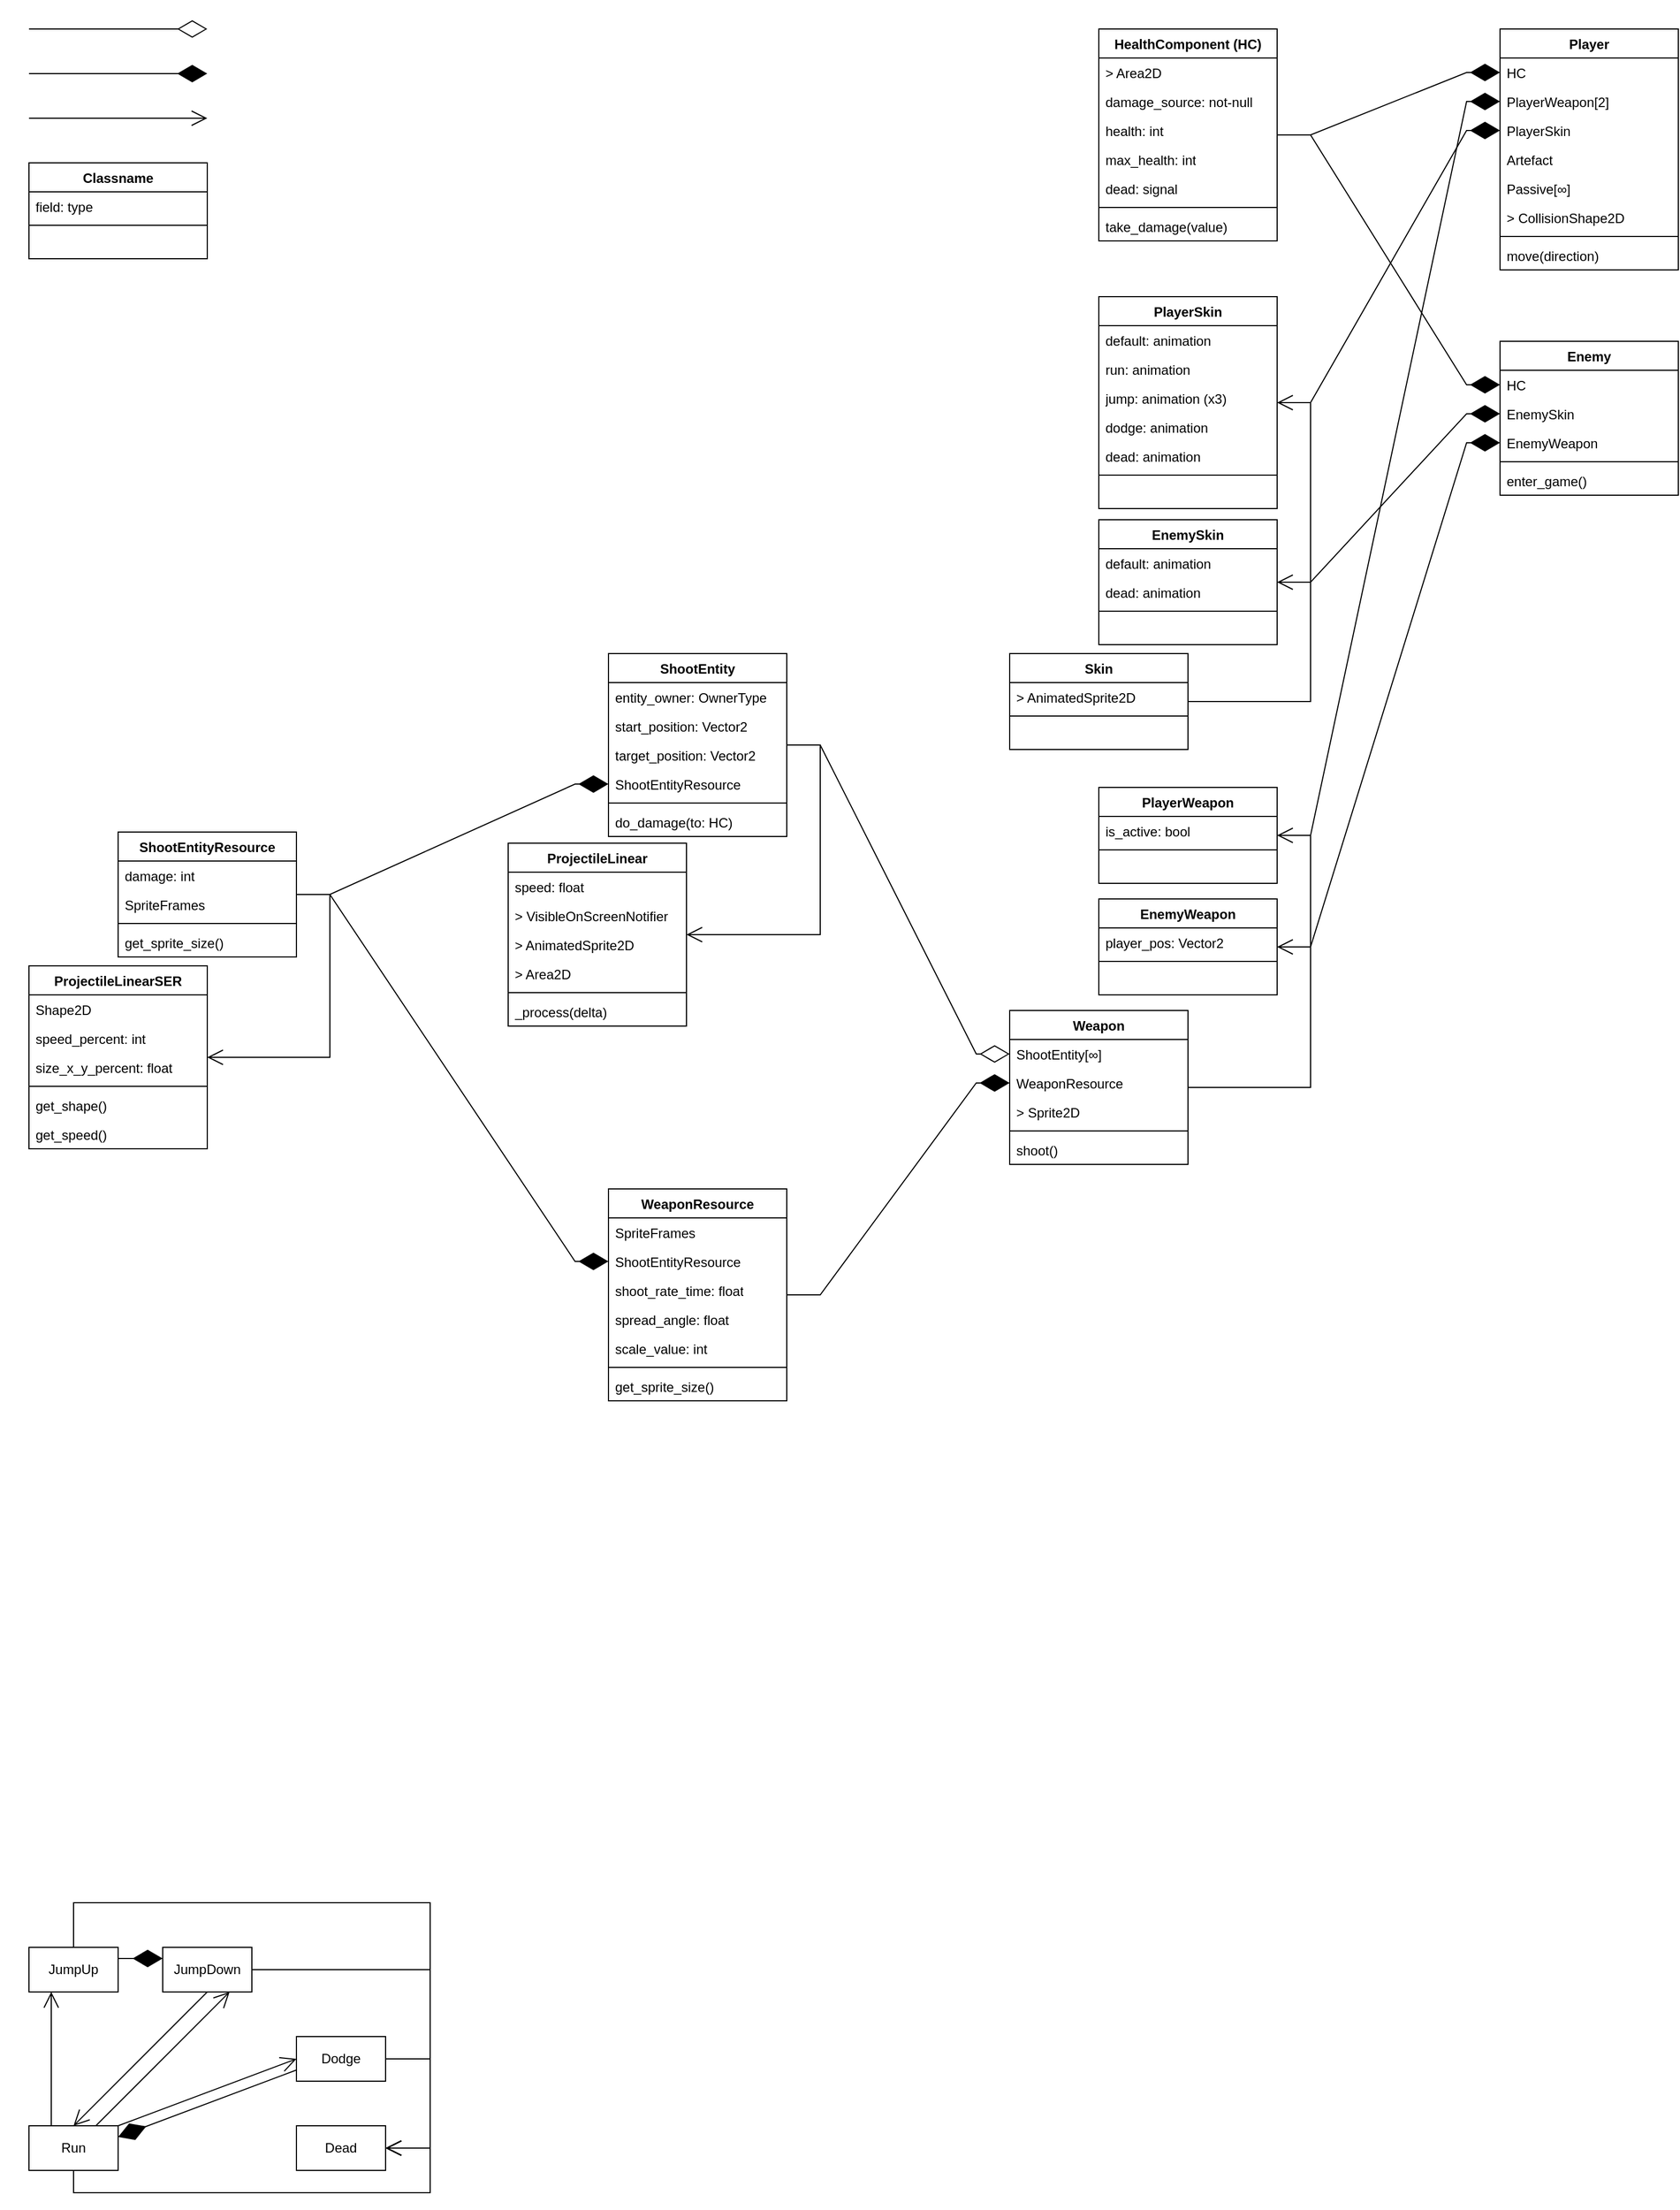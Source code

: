 <mxfile version="21.2.8" type="device">
  <diagram id="C5RBs43oDa-KdzZeNtuy" name="Page-1">
    <mxGraphModel dx="1036" dy="614" grid="1" gridSize="10" guides="1" tooltips="1" connect="1" arrows="1" fold="1" page="1" pageScale="1" pageWidth="2000" pageHeight="2000" background="none" math="0" shadow="0">
      <root>
        <mxCell id="WIyWlLk6GJQsqaUBKTNV-0" />
        <mxCell id="WIyWlLk6GJQsqaUBKTNV-1" parent="WIyWlLk6GJQsqaUBKTNV-0" />
        <mxCell id="VD52nFYe5I3vlR9p5LBa-3" value="" style="endArrow=diamondThin;endFill=0;endSize=24;html=1;rounded=0;edgeStyle=entityRelationEdgeStyle;" parent="WIyWlLk6GJQsqaUBKTNV-1" edge="1">
          <mxGeometry width="160" relative="1" as="geometry">
            <mxPoint x="40" y="40" as="sourcePoint" />
            <mxPoint x="200" y="40" as="targetPoint" />
          </mxGeometry>
        </mxCell>
        <mxCell id="VD52nFYe5I3vlR9p5LBa-4" value="" style="endArrow=diamondThin;endFill=1;endSize=24;html=1;rounded=0;edgeStyle=entityRelationEdgeStyle;" parent="WIyWlLk6GJQsqaUBKTNV-1" edge="1">
          <mxGeometry width="160" relative="1" as="geometry">
            <mxPoint x="40" y="80" as="sourcePoint" />
            <mxPoint x="200" y="80" as="targetPoint" />
          </mxGeometry>
        </mxCell>
        <mxCell id="VD52nFYe5I3vlR9p5LBa-8" value="Classname" style="swimlane;fontStyle=1;align=center;verticalAlign=top;childLayout=stackLayout;horizontal=1;startSize=26;horizontalStack=0;resizeParent=1;resizeParentMax=0;resizeLast=0;collapsible=1;marginBottom=0;whiteSpace=wrap;html=1;" parent="WIyWlLk6GJQsqaUBKTNV-1" vertex="1">
          <mxGeometry x="40" y="160" width="160" height="86" as="geometry">
            <mxRectangle x="40" y="160" width="100" height="30" as="alternateBounds" />
          </mxGeometry>
        </mxCell>
        <mxCell id="VD52nFYe5I3vlR9p5LBa-9" value="field: type" style="text;strokeColor=none;fillColor=none;align=left;verticalAlign=top;spacingLeft=4;spacingRight=4;overflow=hidden;rotatable=0;points=[[0,0.5],[1,0.5]];portConstraint=eastwest;whiteSpace=wrap;html=1;" parent="VD52nFYe5I3vlR9p5LBa-8" vertex="1">
          <mxGeometry y="26" width="160" height="26" as="geometry" />
        </mxCell>
        <mxCell id="VD52nFYe5I3vlR9p5LBa-10" value="" style="line;strokeWidth=1;fillColor=none;align=left;verticalAlign=middle;spacingTop=-1;spacingLeft=3;spacingRight=3;rotatable=0;labelPosition=right;points=[];portConstraint=eastwest;strokeColor=inherit;" parent="VD52nFYe5I3vlR9p5LBa-8" vertex="1">
          <mxGeometry y="52" width="160" height="8" as="geometry" />
        </mxCell>
        <mxCell id="VD52nFYe5I3vlR9p5LBa-11" value="&amp;nbsp;" style="text;strokeColor=none;fillColor=none;align=left;verticalAlign=top;spacingLeft=4;spacingRight=4;overflow=hidden;rotatable=0;points=[[0,0.5],[1,0.5]];portConstraint=eastwest;whiteSpace=wrap;html=1;" parent="VD52nFYe5I3vlR9p5LBa-8" vertex="1">
          <mxGeometry y="60" width="160" height="26" as="geometry" />
        </mxCell>
        <mxCell id="VD52nFYe5I3vlR9p5LBa-13" value="Weapon" style="swimlane;fontStyle=1;align=center;verticalAlign=top;childLayout=stackLayout;horizontal=1;startSize=26;horizontalStack=0;resizeParent=1;resizeParentMax=0;resizeLast=0;collapsible=1;marginBottom=0;whiteSpace=wrap;html=1;" parent="WIyWlLk6GJQsqaUBKTNV-1" vertex="1">
          <mxGeometry x="920" y="920" width="160" height="138" as="geometry">
            <mxRectangle x="40" y="160" width="100" height="30" as="alternateBounds" />
          </mxGeometry>
        </mxCell>
        <mxCell id="VD52nFYe5I3vlR9p5LBa-39" value="ShootEntity[∞]" style="text;strokeColor=none;fillColor=none;align=left;verticalAlign=top;spacingLeft=4;spacingRight=4;overflow=hidden;rotatable=0;points=[[0,0.5],[1,0.5]];portConstraint=eastwest;whiteSpace=wrap;html=1;" parent="VD52nFYe5I3vlR9p5LBa-13" vertex="1">
          <mxGeometry y="26" width="160" height="26" as="geometry" />
        </mxCell>
        <mxCell id="oSHONn_xp03-glR8O28O-10" value="WeaponResource" style="text;strokeColor=none;fillColor=none;align=left;verticalAlign=top;spacingLeft=4;spacingRight=4;overflow=hidden;rotatable=0;points=[[0,0.5],[1,0.5]];portConstraint=eastwest;whiteSpace=wrap;html=1;" parent="VD52nFYe5I3vlR9p5LBa-13" vertex="1">
          <mxGeometry y="52" width="160" height="26" as="geometry" />
        </mxCell>
        <mxCell id="oSHONn_xp03-glR8O28O-2" value="&amp;gt; Sprite2D" style="text;strokeColor=none;fillColor=none;align=left;verticalAlign=top;spacingLeft=4;spacingRight=4;overflow=hidden;rotatable=0;points=[[0,0.5],[1,0.5]];portConstraint=eastwest;whiteSpace=wrap;html=1;" parent="VD52nFYe5I3vlR9p5LBa-13" vertex="1">
          <mxGeometry y="78" width="160" height="26" as="geometry" />
        </mxCell>
        <mxCell id="VD52nFYe5I3vlR9p5LBa-15" value="" style="line;strokeWidth=1;fillColor=none;align=left;verticalAlign=middle;spacingTop=-1;spacingLeft=3;spacingRight=3;rotatable=0;labelPosition=right;points=[];portConstraint=eastwest;strokeColor=inherit;" parent="VD52nFYe5I3vlR9p5LBa-13" vertex="1">
          <mxGeometry y="104" width="160" height="8" as="geometry" />
        </mxCell>
        <mxCell id="VD52nFYe5I3vlR9p5LBa-16" value="shoot()" style="text;strokeColor=none;fillColor=none;align=left;verticalAlign=top;spacingLeft=4;spacingRight=4;overflow=hidden;rotatable=0;points=[[0,0.5],[1,0.5]];portConstraint=eastwest;whiteSpace=wrap;html=1;" parent="VD52nFYe5I3vlR9p5LBa-13" vertex="1">
          <mxGeometry y="112" width="160" height="26" as="geometry" />
        </mxCell>
        <mxCell id="VD52nFYe5I3vlR9p5LBa-17" value="Player" style="swimlane;fontStyle=1;align=center;verticalAlign=top;childLayout=stackLayout;horizontal=1;startSize=26;horizontalStack=0;resizeParent=1;resizeParentMax=0;resizeLast=0;collapsible=1;marginBottom=0;whiteSpace=wrap;html=1;" parent="WIyWlLk6GJQsqaUBKTNV-1" vertex="1">
          <mxGeometry x="1360" y="40" width="160" height="216" as="geometry">
            <mxRectangle x="40" y="160" width="100" height="30" as="alternateBounds" />
          </mxGeometry>
        </mxCell>
        <mxCell id="VD52nFYe5I3vlR9p5LBa-25" value="HC" style="text;align=left;verticalAlign=top;spacingLeft=4;spacingRight=4;overflow=hidden;rotatable=0;points=[[0,0.5],[1,0.5]];portConstraint=eastwest;" parent="VD52nFYe5I3vlR9p5LBa-17" vertex="1">
          <mxGeometry y="26" width="160" height="26" as="geometry" />
        </mxCell>
        <mxCell id="VD52nFYe5I3vlR9p5LBa-26" value="PlayerWeapon[2]" style="text;align=left;verticalAlign=top;spacingLeft=4;spacingRight=4;overflow=hidden;rotatable=0;points=[[0,0.5],[1,0.5]];portConstraint=eastwest;rounded=0;shadow=0;html=0;" parent="VD52nFYe5I3vlR9p5LBa-17" vertex="1">
          <mxGeometry y="52" width="160" height="26" as="geometry" />
        </mxCell>
        <mxCell id="VD52nFYe5I3vlR9p5LBa-40" value="PlayerSkin" style="text;align=left;verticalAlign=top;spacingLeft=4;spacingRight=4;overflow=hidden;rotatable=0;points=[[0,0.5],[1,0.5]];portConstraint=eastwest;rounded=0;shadow=0;html=0;" parent="VD52nFYe5I3vlR9p5LBa-17" vertex="1">
          <mxGeometry y="78" width="160" height="26" as="geometry" />
        </mxCell>
        <mxCell id="VD52nFYe5I3vlR9p5LBa-27" value="Artefact" style="text;align=left;verticalAlign=top;spacingLeft=4;spacingRight=4;overflow=hidden;rotatable=0;points=[[0,0.5],[1,0.5]];portConstraint=eastwest;rounded=0;shadow=0;html=0;" parent="VD52nFYe5I3vlR9p5LBa-17" vertex="1">
          <mxGeometry y="104" width="160" height="26" as="geometry" />
        </mxCell>
        <mxCell id="VD52nFYe5I3vlR9p5LBa-28" value="Passive[∞]" style="text;align=left;verticalAlign=top;spacingLeft=4;spacingRight=4;overflow=hidden;rotatable=0;points=[[0,0.5],[1,0.5]];portConstraint=eastwest;rounded=0;shadow=0;html=0;" parent="VD52nFYe5I3vlR9p5LBa-17" vertex="1">
          <mxGeometry y="130" width="160" height="26" as="geometry" />
        </mxCell>
        <mxCell id="kXJuFVU_EweGHnO-BuK2-26" value="&gt; CollisionShape2D" style="text;align=left;verticalAlign=top;spacingLeft=4;spacingRight=4;overflow=hidden;rotatable=0;points=[[0,0.5],[1,0.5]];portConstraint=eastwest;rounded=0;shadow=0;html=0;" parent="VD52nFYe5I3vlR9p5LBa-17" vertex="1">
          <mxGeometry y="156" width="160" height="26" as="geometry" />
        </mxCell>
        <mxCell id="VD52nFYe5I3vlR9p5LBa-19" value="" style="line;strokeWidth=1;fillColor=none;align=left;verticalAlign=middle;spacingTop=-1;spacingLeft=3;spacingRight=3;rotatable=0;labelPosition=right;points=[];portConstraint=eastwest;strokeColor=inherit;" parent="VD52nFYe5I3vlR9p5LBa-17" vertex="1">
          <mxGeometry y="182" width="160" height="8" as="geometry" />
        </mxCell>
        <mxCell id="VD52nFYe5I3vlR9p5LBa-20" value="move(direction)" style="text;strokeColor=none;fillColor=none;align=left;verticalAlign=top;spacingLeft=4;spacingRight=4;overflow=hidden;rotatable=0;points=[[0,0.5],[1,0.5]];portConstraint=eastwest;whiteSpace=wrap;html=1;" parent="VD52nFYe5I3vlR9p5LBa-17" vertex="1">
          <mxGeometry y="190" width="160" height="26" as="geometry" />
        </mxCell>
        <mxCell id="VD52nFYe5I3vlR9p5LBa-32" value="HealthComponent (HC)" style="swimlane;fontStyle=1;align=center;verticalAlign=top;childLayout=stackLayout;horizontal=1;startSize=26;horizontalStack=0;resizeParent=1;resizeParentMax=0;resizeLast=0;collapsible=1;marginBottom=0;whiteSpace=wrap;html=1;" parent="WIyWlLk6GJQsqaUBKTNV-1" vertex="1">
          <mxGeometry x="1000" y="40" width="160" height="190" as="geometry">
            <mxRectangle x="40" y="160" width="100" height="30" as="alternateBounds" />
          </mxGeometry>
        </mxCell>
        <mxCell id="VD52nFYe5I3vlR9p5LBa-33" value="&amp;gt; Area2D" style="text;strokeColor=none;fillColor=none;align=left;verticalAlign=top;spacingLeft=4;spacingRight=4;overflow=hidden;rotatable=0;points=[[0,0.5],[1,0.5]];portConstraint=eastwest;whiteSpace=wrap;html=1;" parent="VD52nFYe5I3vlR9p5LBa-32" vertex="1">
          <mxGeometry y="26" width="160" height="26" as="geometry" />
        </mxCell>
        <mxCell id="VD52nFYe5I3vlR9p5LBa-41" value="damage_source: not-null" style="text;strokeColor=none;fillColor=none;align=left;verticalAlign=top;spacingLeft=4;spacingRight=4;overflow=hidden;rotatable=0;points=[[0,0.5],[1,0.5]];portConstraint=eastwest;whiteSpace=wrap;html=1;" parent="VD52nFYe5I3vlR9p5LBa-32" vertex="1">
          <mxGeometry y="52" width="160" height="26" as="geometry" />
        </mxCell>
        <mxCell id="VD52nFYe5I3vlR9p5LBa-37" value="health: int" style="text;strokeColor=none;fillColor=none;align=left;verticalAlign=top;spacingLeft=4;spacingRight=4;overflow=hidden;rotatable=0;points=[[0,0.5],[1,0.5]];portConstraint=eastwest;whiteSpace=wrap;html=1;" parent="VD52nFYe5I3vlR9p5LBa-32" vertex="1">
          <mxGeometry y="78" width="160" height="26" as="geometry" />
        </mxCell>
        <mxCell id="VD52nFYe5I3vlR9p5LBa-38" value="max_health: int" style="text;strokeColor=none;fillColor=none;align=left;verticalAlign=top;spacingLeft=4;spacingRight=4;overflow=hidden;rotatable=0;points=[[0,0.5],[1,0.5]];portConstraint=eastwest;whiteSpace=wrap;html=1;" parent="VD52nFYe5I3vlR9p5LBa-32" vertex="1">
          <mxGeometry y="104" width="160" height="26" as="geometry" />
        </mxCell>
        <mxCell id="kXJuFVU_EweGHnO-BuK2-45" value="dead: signal" style="text;strokeColor=none;fillColor=none;align=left;verticalAlign=top;spacingLeft=4;spacingRight=4;overflow=hidden;rotatable=0;points=[[0,0.5],[1,0.5]];portConstraint=eastwest;whiteSpace=wrap;html=1;" parent="VD52nFYe5I3vlR9p5LBa-32" vertex="1">
          <mxGeometry y="130" width="160" height="26" as="geometry" />
        </mxCell>
        <mxCell id="VD52nFYe5I3vlR9p5LBa-34" value="" style="line;strokeWidth=1;fillColor=none;align=left;verticalAlign=middle;spacingTop=-1;spacingLeft=3;spacingRight=3;rotatable=0;labelPosition=right;points=[];portConstraint=eastwest;strokeColor=inherit;" parent="VD52nFYe5I3vlR9p5LBa-32" vertex="1">
          <mxGeometry y="156" width="160" height="8" as="geometry" />
        </mxCell>
        <mxCell id="VD52nFYe5I3vlR9p5LBa-35" value="take_damage(value)" style="text;strokeColor=none;fillColor=none;align=left;verticalAlign=top;spacingLeft=4;spacingRight=4;overflow=hidden;rotatable=0;points=[[0,0.5],[1,0.5]];portConstraint=eastwest;whiteSpace=wrap;html=1;" parent="VD52nFYe5I3vlR9p5LBa-32" vertex="1">
          <mxGeometry y="164" width="160" height="26" as="geometry" />
        </mxCell>
        <mxCell id="VD52nFYe5I3vlR9p5LBa-43" value="Skin" style="swimlane;fontStyle=1;align=center;verticalAlign=top;childLayout=stackLayout;horizontal=1;startSize=26;horizontalStack=0;resizeParent=1;resizeParentMax=0;resizeLast=0;collapsible=1;marginBottom=0;whiteSpace=wrap;html=1;" parent="WIyWlLk6GJQsqaUBKTNV-1" vertex="1">
          <mxGeometry x="920" y="600" width="160" height="86" as="geometry">
            <mxRectangle x="40" y="160" width="100" height="30" as="alternateBounds" />
          </mxGeometry>
        </mxCell>
        <mxCell id="VD52nFYe5I3vlR9p5LBa-44" value="&amp;gt; AnimatedSprite2D" style="text;strokeColor=none;fillColor=none;align=left;verticalAlign=top;spacingLeft=4;spacingRight=4;overflow=hidden;rotatable=0;points=[[0,0.5],[1,0.5]];portConstraint=eastwest;whiteSpace=wrap;html=1;" parent="VD52nFYe5I3vlR9p5LBa-43" vertex="1">
          <mxGeometry y="26" width="160" height="26" as="geometry" />
        </mxCell>
        <mxCell id="VD52nFYe5I3vlR9p5LBa-45" value="" style="line;strokeWidth=1;fillColor=none;align=left;verticalAlign=middle;spacingTop=-1;spacingLeft=3;spacingRight=3;rotatable=0;labelPosition=right;points=[];portConstraint=eastwest;strokeColor=inherit;" parent="VD52nFYe5I3vlR9p5LBa-43" vertex="1">
          <mxGeometry y="52" width="160" height="8" as="geometry" />
        </mxCell>
        <mxCell id="VD52nFYe5I3vlR9p5LBa-46" value="&amp;nbsp;" style="text;strokeColor=none;fillColor=none;align=left;verticalAlign=top;spacingLeft=4;spacingRight=4;overflow=hidden;rotatable=0;points=[[0,0.5],[1,0.5]];portConstraint=eastwest;whiteSpace=wrap;html=1;" parent="VD52nFYe5I3vlR9p5LBa-43" vertex="1">
          <mxGeometry y="60" width="160" height="26" as="geometry" />
        </mxCell>
        <mxCell id="kXJuFVU_EweGHnO-BuK2-0" value="Enemy" style="swimlane;fontStyle=1;align=center;verticalAlign=top;childLayout=stackLayout;horizontal=1;startSize=26;horizontalStack=0;resizeParent=1;resizeParentMax=0;resizeLast=0;collapsible=1;marginBottom=0;whiteSpace=wrap;html=1;" parent="WIyWlLk6GJQsqaUBKTNV-1" vertex="1">
          <mxGeometry x="1360" y="320" width="160" height="138" as="geometry">
            <mxRectangle x="40" y="160" width="100" height="30" as="alternateBounds" />
          </mxGeometry>
        </mxCell>
        <mxCell id="kXJuFVU_EweGHnO-BuK2-1" value="HC" style="text;strokeColor=none;fillColor=none;align=left;verticalAlign=top;spacingLeft=4;spacingRight=4;overflow=hidden;rotatable=0;points=[[0,0.5],[1,0.5]];portConstraint=eastwest;whiteSpace=wrap;html=1;" parent="kXJuFVU_EweGHnO-BuK2-0" vertex="1">
          <mxGeometry y="26" width="160" height="26" as="geometry" />
        </mxCell>
        <mxCell id="kXJuFVU_EweGHnO-BuK2-48" value="EnemySkin" style="text;strokeColor=none;fillColor=none;align=left;verticalAlign=top;spacingLeft=4;spacingRight=4;overflow=hidden;rotatable=0;points=[[0,0.5],[1,0.5]];portConstraint=eastwest;whiteSpace=wrap;html=1;" parent="kXJuFVU_EweGHnO-BuK2-0" vertex="1">
          <mxGeometry y="52" width="160" height="26" as="geometry" />
        </mxCell>
        <mxCell id="kXJuFVU_EweGHnO-BuK2-70" value="EnemyWeapon" style="text;strokeColor=none;fillColor=none;align=left;verticalAlign=top;spacingLeft=4;spacingRight=4;overflow=hidden;rotatable=0;points=[[0,0.5],[1,0.5]];portConstraint=eastwest;whiteSpace=wrap;html=1;" parent="kXJuFVU_EweGHnO-BuK2-0" vertex="1">
          <mxGeometry y="78" width="160" height="26" as="geometry" />
        </mxCell>
        <mxCell id="kXJuFVU_EweGHnO-BuK2-2" value="" style="line;strokeWidth=1;fillColor=none;align=left;verticalAlign=middle;spacingTop=-1;spacingLeft=3;spacingRight=3;rotatable=0;labelPosition=right;points=[];portConstraint=eastwest;strokeColor=inherit;" parent="kXJuFVU_EweGHnO-BuK2-0" vertex="1">
          <mxGeometry y="104" width="160" height="8" as="geometry" />
        </mxCell>
        <mxCell id="kXJuFVU_EweGHnO-BuK2-3" value="enter_game()" style="text;strokeColor=none;fillColor=none;align=left;verticalAlign=top;spacingLeft=4;spacingRight=4;overflow=hidden;rotatable=0;points=[[0,0.5],[1,0.5]];portConstraint=eastwest;whiteSpace=wrap;html=1;" parent="kXJuFVU_EweGHnO-BuK2-0" vertex="1">
          <mxGeometry y="112" width="160" height="26" as="geometry" />
        </mxCell>
        <mxCell id="kXJuFVU_EweGHnO-BuK2-4" value="EnemyWeapon" style="swimlane;fontStyle=1;align=center;verticalAlign=top;childLayout=stackLayout;horizontal=1;startSize=26;horizontalStack=0;resizeParent=1;resizeParentMax=0;resizeLast=0;collapsible=1;marginBottom=0;whiteSpace=wrap;html=1;" parent="WIyWlLk6GJQsqaUBKTNV-1" vertex="1">
          <mxGeometry x="1000" y="820" width="160" height="86" as="geometry">
            <mxRectangle x="40" y="160" width="100" height="30" as="alternateBounds" />
          </mxGeometry>
        </mxCell>
        <mxCell id="kXJuFVU_EweGHnO-BuK2-5" value="player_pos: Vector2" style="text;strokeColor=none;fillColor=none;align=left;verticalAlign=top;spacingLeft=4;spacingRight=4;overflow=hidden;rotatable=0;points=[[0,0.5],[1,0.5]];portConstraint=eastwest;whiteSpace=wrap;html=1;" parent="kXJuFVU_EweGHnO-BuK2-4" vertex="1">
          <mxGeometry y="26" width="160" height="26" as="geometry" />
        </mxCell>
        <mxCell id="kXJuFVU_EweGHnO-BuK2-6" value="" style="line;strokeWidth=1;fillColor=none;align=left;verticalAlign=middle;spacingTop=-1;spacingLeft=3;spacingRight=3;rotatable=0;labelPosition=right;points=[];portConstraint=eastwest;strokeColor=inherit;" parent="kXJuFVU_EweGHnO-BuK2-4" vertex="1">
          <mxGeometry y="52" width="160" height="8" as="geometry" />
        </mxCell>
        <mxCell id="kXJuFVU_EweGHnO-BuK2-7" value="&amp;nbsp;" style="text;strokeColor=none;fillColor=none;align=left;verticalAlign=top;spacingLeft=4;spacingRight=4;overflow=hidden;rotatable=0;points=[[0,0.5],[1,0.5]];portConstraint=eastwest;whiteSpace=wrap;html=1;" parent="kXJuFVU_EweGHnO-BuK2-4" vertex="1">
          <mxGeometry y="60" width="160" height="26" as="geometry" />
        </mxCell>
        <mxCell id="kXJuFVU_EweGHnO-BuK2-12" value="PlayerWeapon" style="swimlane;fontStyle=1;align=center;verticalAlign=top;childLayout=stackLayout;horizontal=1;startSize=26;horizontalStack=0;resizeParent=1;resizeParentMax=0;resizeLast=0;collapsible=1;marginBottom=0;whiteSpace=wrap;html=1;" parent="WIyWlLk6GJQsqaUBKTNV-1" vertex="1">
          <mxGeometry x="1000" y="720" width="160" height="86" as="geometry">
            <mxRectangle x="40" y="160" width="100" height="30" as="alternateBounds" />
          </mxGeometry>
        </mxCell>
        <mxCell id="kXJuFVU_EweGHnO-BuK2-13" value="is_active: bool" style="text;strokeColor=none;fillColor=none;align=left;verticalAlign=top;spacingLeft=4;spacingRight=4;overflow=hidden;rotatable=0;points=[[0,0.5],[1,0.5]];portConstraint=eastwest;whiteSpace=wrap;html=1;" parent="kXJuFVU_EweGHnO-BuK2-12" vertex="1">
          <mxGeometry y="26" width="160" height="26" as="geometry" />
        </mxCell>
        <mxCell id="kXJuFVU_EweGHnO-BuK2-14" value="" style="line;strokeWidth=1;fillColor=none;align=left;verticalAlign=middle;spacingTop=-1;spacingLeft=3;spacingRight=3;rotatable=0;labelPosition=right;points=[];portConstraint=eastwest;strokeColor=inherit;" parent="kXJuFVU_EweGHnO-BuK2-12" vertex="1">
          <mxGeometry y="52" width="160" height="8" as="geometry" />
        </mxCell>
        <mxCell id="kXJuFVU_EweGHnO-BuK2-15" value="&amp;nbsp;" style="text;strokeColor=none;fillColor=none;align=left;verticalAlign=top;spacingLeft=4;spacingRight=4;overflow=hidden;rotatable=0;points=[[0,0.5],[1,0.5]];portConstraint=eastwest;whiteSpace=wrap;html=1;" parent="kXJuFVU_EweGHnO-BuK2-12" vertex="1">
          <mxGeometry y="60" width="160" height="26" as="geometry" />
        </mxCell>
        <mxCell id="kXJuFVU_EweGHnO-BuK2-22" value="" style="endArrow=open;endFill=1;endSize=12;html=1;rounded=0;edgeStyle=entityRelationEdgeStyle;" parent="WIyWlLk6GJQsqaUBKTNV-1" edge="1">
          <mxGeometry width="160" relative="1" as="geometry">
            <mxPoint x="40" y="120" as="sourcePoint" />
            <mxPoint x="200" y="120" as="targetPoint" />
          </mxGeometry>
        </mxCell>
        <mxCell id="kXJuFVU_EweGHnO-BuK2-30" value="PlayerSkin" style="swimlane;fontStyle=1;align=center;verticalAlign=top;childLayout=stackLayout;horizontal=1;startSize=26;horizontalStack=0;resizeParent=1;resizeParentMax=0;resizeLast=0;collapsible=1;marginBottom=0;whiteSpace=wrap;html=1;" parent="WIyWlLk6GJQsqaUBKTNV-1" vertex="1">
          <mxGeometry x="1000" y="280" width="160" height="190" as="geometry">
            <mxRectangle x="720" y="560" width="100" height="30" as="alternateBounds" />
          </mxGeometry>
        </mxCell>
        <mxCell id="kXJuFVU_EweGHnO-BuK2-31" value="default: animation" style="text;strokeColor=none;fillColor=none;align=left;verticalAlign=top;spacingLeft=4;spacingRight=4;overflow=hidden;rotatable=0;points=[[0,0.5],[1,0.5]];portConstraint=eastwest;whiteSpace=wrap;html=1;" parent="kXJuFVU_EweGHnO-BuK2-30" vertex="1">
          <mxGeometry y="26" width="160" height="26" as="geometry" />
        </mxCell>
        <mxCell id="kXJuFVU_EweGHnO-BuK2-40" value="run: animation" style="text;strokeColor=none;fillColor=none;align=left;verticalAlign=top;spacingLeft=4;spacingRight=4;overflow=hidden;rotatable=0;points=[[0,0.5],[1,0.5]];portConstraint=eastwest;whiteSpace=wrap;html=1;" parent="kXJuFVU_EweGHnO-BuK2-30" vertex="1">
          <mxGeometry y="52" width="160" height="26" as="geometry" />
        </mxCell>
        <mxCell id="kXJuFVU_EweGHnO-BuK2-41" value="jump: animation (x3)" style="text;strokeColor=none;fillColor=none;align=left;verticalAlign=top;spacingLeft=4;spacingRight=4;overflow=hidden;rotatable=0;points=[[0,0.5],[1,0.5]];portConstraint=eastwest;whiteSpace=wrap;html=1;" parent="kXJuFVU_EweGHnO-BuK2-30" vertex="1">
          <mxGeometry y="78" width="160" height="26" as="geometry" />
        </mxCell>
        <mxCell id="kXJuFVU_EweGHnO-BuK2-42" value="dodge: animation" style="text;strokeColor=none;fillColor=none;align=left;verticalAlign=top;spacingLeft=4;spacingRight=4;overflow=hidden;rotatable=0;points=[[0,0.5],[1,0.5]];portConstraint=eastwest;whiteSpace=wrap;html=1;" parent="kXJuFVU_EweGHnO-BuK2-30" vertex="1">
          <mxGeometry y="104" width="160" height="26" as="geometry" />
        </mxCell>
        <mxCell id="kXJuFVU_EweGHnO-BuK2-43" value="dead: animation" style="text;strokeColor=none;fillColor=none;align=left;verticalAlign=top;spacingLeft=4;spacingRight=4;overflow=hidden;rotatable=0;points=[[0,0.5],[1,0.5]];portConstraint=eastwest;whiteSpace=wrap;html=1;" parent="kXJuFVU_EweGHnO-BuK2-30" vertex="1">
          <mxGeometry y="130" width="160" height="26" as="geometry" />
        </mxCell>
        <mxCell id="kXJuFVU_EweGHnO-BuK2-32" value="" style="line;strokeWidth=1;fillColor=none;align=left;verticalAlign=middle;spacingTop=-1;spacingLeft=3;spacingRight=3;rotatable=0;labelPosition=right;points=[];portConstraint=eastwest;strokeColor=inherit;" parent="kXJuFVU_EweGHnO-BuK2-30" vertex="1">
          <mxGeometry y="156" width="160" height="8" as="geometry" />
        </mxCell>
        <mxCell id="kXJuFVU_EweGHnO-BuK2-33" value="&amp;nbsp;" style="text;strokeColor=none;fillColor=none;align=left;verticalAlign=top;spacingLeft=4;spacingRight=4;overflow=hidden;rotatable=0;points=[[0,0.5],[1,0.5]];portConstraint=eastwest;whiteSpace=wrap;html=1;" parent="kXJuFVU_EweGHnO-BuK2-30" vertex="1">
          <mxGeometry y="164" width="160" height="26" as="geometry" />
        </mxCell>
        <mxCell id="kXJuFVU_EweGHnO-BuK2-36" value="EnemySkin" style="swimlane;fontStyle=1;align=center;verticalAlign=top;childLayout=stackLayout;horizontal=1;startSize=26;horizontalStack=0;resizeParent=1;resizeParentMax=0;resizeLast=0;collapsible=1;marginBottom=0;whiteSpace=wrap;html=1;" parent="WIyWlLk6GJQsqaUBKTNV-1" vertex="1">
          <mxGeometry x="1000" y="480" width="160" height="112" as="geometry">
            <mxRectangle x="40" y="160" width="100" height="30" as="alternateBounds" />
          </mxGeometry>
        </mxCell>
        <mxCell id="kXJuFVU_EweGHnO-BuK2-37" value="default: animation" style="text;strokeColor=none;fillColor=none;align=left;verticalAlign=top;spacingLeft=4;spacingRight=4;overflow=hidden;rotatable=0;points=[[0,0.5],[1,0.5]];portConstraint=eastwest;whiteSpace=wrap;html=1;" parent="kXJuFVU_EweGHnO-BuK2-36" vertex="1">
          <mxGeometry y="26" width="160" height="26" as="geometry" />
        </mxCell>
        <mxCell id="kXJuFVU_EweGHnO-BuK2-44" value="dead: animation" style="text;strokeColor=none;fillColor=none;align=left;verticalAlign=top;spacingLeft=4;spacingRight=4;overflow=hidden;rotatable=0;points=[[0,0.5],[1,0.5]];portConstraint=eastwest;whiteSpace=wrap;html=1;" parent="kXJuFVU_EweGHnO-BuK2-36" vertex="1">
          <mxGeometry y="52" width="160" height="26" as="geometry" />
        </mxCell>
        <mxCell id="kXJuFVU_EweGHnO-BuK2-38" value="" style="line;strokeWidth=1;fillColor=none;align=left;verticalAlign=middle;spacingTop=-1;spacingLeft=3;spacingRight=3;rotatable=0;labelPosition=right;points=[];portConstraint=eastwest;strokeColor=inherit;" parent="kXJuFVU_EweGHnO-BuK2-36" vertex="1">
          <mxGeometry y="78" width="160" height="8" as="geometry" />
        </mxCell>
        <mxCell id="kXJuFVU_EweGHnO-BuK2-39" value="&amp;nbsp;" style="text;strokeColor=none;fillColor=none;align=left;verticalAlign=top;spacingLeft=4;spacingRight=4;overflow=hidden;rotatable=0;points=[[0,0.5],[1,0.5]];portConstraint=eastwest;whiteSpace=wrap;html=1;" parent="kXJuFVU_EweGHnO-BuK2-36" vertex="1">
          <mxGeometry y="86" width="160" height="26" as="geometry" />
        </mxCell>
        <mxCell id="kXJuFVU_EweGHnO-BuK2-53" value="" style="endArrow=diamondThin;endFill=1;endSize=24;html=1;rounded=0;edgeStyle=entityRelationEdgeStyle;" parent="WIyWlLk6GJQsqaUBKTNV-1" source="VD52nFYe5I3vlR9p5LBa-32" target="VD52nFYe5I3vlR9p5LBa-25" edge="1">
          <mxGeometry width="160" relative="1" as="geometry">
            <mxPoint x="1200" y="310" as="sourcePoint" />
            <mxPoint x="1360" y="310" as="targetPoint" />
          </mxGeometry>
        </mxCell>
        <mxCell id="kXJuFVU_EweGHnO-BuK2-54" value="" style="endArrow=diamondThin;endFill=1;endSize=24;html=1;rounded=0;edgeStyle=entityRelationEdgeStyle;" parent="WIyWlLk6GJQsqaUBKTNV-1" source="kXJuFVU_EweGHnO-BuK2-30" target="VD52nFYe5I3vlR9p5LBa-40" edge="1">
          <mxGeometry width="160" relative="1" as="geometry">
            <mxPoint x="1230" y="290" as="sourcePoint" />
            <mxPoint x="1390" y="290" as="targetPoint" />
          </mxGeometry>
        </mxCell>
        <mxCell id="kXJuFVU_EweGHnO-BuK2-55" value="" style="endArrow=open;endFill=1;endSize=12;html=1;rounded=0;edgeStyle=entityRelationEdgeStyle;" parent="WIyWlLk6GJQsqaUBKTNV-1" source="VD52nFYe5I3vlR9p5LBa-43" target="kXJuFVU_EweGHnO-BuK2-36" edge="1">
          <mxGeometry width="160" relative="1" as="geometry">
            <mxPoint x="1240" y="912" as="sourcePoint" />
            <mxPoint x="1400" y="912" as="targetPoint" />
          </mxGeometry>
        </mxCell>
        <mxCell id="kXJuFVU_EweGHnO-BuK2-56" value="" style="endArrow=open;endFill=1;endSize=12;html=1;rounded=0;edgeStyle=entityRelationEdgeStyle;" parent="WIyWlLk6GJQsqaUBKTNV-1" source="VD52nFYe5I3vlR9p5LBa-43" target="kXJuFVU_EweGHnO-BuK2-30" edge="1">
          <mxGeometry width="160" relative="1" as="geometry">
            <mxPoint x="1440" y="350" as="sourcePoint" />
            <mxPoint x="1600" y="350" as="targetPoint" />
          </mxGeometry>
        </mxCell>
        <mxCell id="kXJuFVU_EweGHnO-BuK2-67" value="" style="endArrow=open;endFill=1;endSize=12;html=1;rounded=0;edgeStyle=entityRelationEdgeStyle;" parent="WIyWlLk6GJQsqaUBKTNV-1" source="VD52nFYe5I3vlR9p5LBa-13" target="kXJuFVU_EweGHnO-BuK2-12" edge="1">
          <mxGeometry width="160" relative="1" as="geometry">
            <mxPoint x="1190" y="870" as="sourcePoint" />
            <mxPoint x="1350" y="870" as="targetPoint" />
          </mxGeometry>
        </mxCell>
        <mxCell id="kXJuFVU_EweGHnO-BuK2-68" value="" style="endArrow=open;endFill=1;endSize=12;html=1;rounded=0;edgeStyle=entityRelationEdgeStyle;" parent="WIyWlLk6GJQsqaUBKTNV-1" source="VD52nFYe5I3vlR9p5LBa-13" target="kXJuFVU_EweGHnO-BuK2-4" edge="1">
          <mxGeometry width="160" relative="1" as="geometry">
            <mxPoint x="1230" y="1030" as="sourcePoint" />
            <mxPoint x="1390" y="1030" as="targetPoint" />
          </mxGeometry>
        </mxCell>
        <mxCell id="kXJuFVU_EweGHnO-BuK2-69" value="" style="endArrow=diamondThin;endFill=1;endSize=24;html=1;rounded=0;edgeStyle=entityRelationEdgeStyle;" parent="WIyWlLk6GJQsqaUBKTNV-1" source="kXJuFVU_EweGHnO-BuK2-12" target="VD52nFYe5I3vlR9p5LBa-26" edge="1">
          <mxGeometry width="160" relative="1" as="geometry">
            <mxPoint x="1440" y="615.09" as="sourcePoint" />
            <mxPoint x="1600" y="615.09" as="targetPoint" />
          </mxGeometry>
        </mxCell>
        <mxCell id="kXJuFVU_EweGHnO-BuK2-71" value="" style="endArrow=diamondThin;endFill=1;endSize=24;html=1;rounded=0;edgeStyle=entityRelationEdgeStyle;" parent="WIyWlLk6GJQsqaUBKTNV-1" source="kXJuFVU_EweGHnO-BuK2-4" target="kXJuFVU_EweGHnO-BuK2-70" edge="1">
          <mxGeometry width="160" relative="1" as="geometry">
            <mxPoint x="1680" y="900" as="sourcePoint" />
            <mxPoint x="1840" y="900" as="targetPoint" />
          </mxGeometry>
        </mxCell>
        <mxCell id="N8sAntu9Kxes0IaL37B0-0" value="ShootEntity" style="swimlane;fontStyle=1;align=center;verticalAlign=top;childLayout=stackLayout;horizontal=1;startSize=26;horizontalStack=0;resizeParent=1;resizeParentMax=0;resizeLast=0;collapsible=1;marginBottom=0;whiteSpace=wrap;html=1;" parent="WIyWlLk6GJQsqaUBKTNV-1" vertex="1">
          <mxGeometry x="560" y="600" width="160" height="164" as="geometry">
            <mxRectangle x="40" y="160" width="100" height="30" as="alternateBounds" />
          </mxGeometry>
        </mxCell>
        <mxCell id="N8sAntu9Kxes0IaL37B0-1" value="entity_owner: OwnerType" style="text;strokeColor=none;fillColor=none;align=left;verticalAlign=top;spacingLeft=4;spacingRight=4;overflow=hidden;rotatable=0;points=[[0,0.5],[1,0.5]];portConstraint=eastwest;whiteSpace=wrap;html=1;" parent="N8sAntu9Kxes0IaL37B0-0" vertex="1">
          <mxGeometry y="26" width="160" height="26" as="geometry" />
        </mxCell>
        <mxCell id="N8sAntu9Kxes0IaL37B0-4" value="start_position: Vector2" style="text;strokeColor=none;fillColor=none;align=left;verticalAlign=top;spacingLeft=4;spacingRight=4;overflow=hidden;rotatable=0;points=[[0,0.5],[1,0.5]];portConstraint=eastwest;whiteSpace=wrap;html=1;" parent="N8sAntu9Kxes0IaL37B0-0" vertex="1">
          <mxGeometry y="52" width="160" height="26" as="geometry" />
        </mxCell>
        <mxCell id="N8sAntu9Kxes0IaL37B0-5" value="target_position: Vector2" style="text;strokeColor=none;fillColor=none;align=left;verticalAlign=top;spacingLeft=4;spacingRight=4;overflow=hidden;rotatable=0;points=[[0,0.5],[1,0.5]];portConstraint=eastwest;whiteSpace=wrap;html=1;" parent="N8sAntu9Kxes0IaL37B0-0" vertex="1">
          <mxGeometry y="78" width="160" height="26" as="geometry" />
        </mxCell>
        <mxCell id="N8sAntu9Kxes0IaL37B0-6" value="ShootEntityResource" style="text;strokeColor=none;fillColor=none;align=left;verticalAlign=top;spacingLeft=4;spacingRight=4;overflow=hidden;rotatable=0;points=[[0,0.5],[1,0.5]];portConstraint=eastwest;whiteSpace=wrap;html=1;" parent="N8sAntu9Kxes0IaL37B0-0" vertex="1">
          <mxGeometry y="104" width="160" height="26" as="geometry" />
        </mxCell>
        <mxCell id="N8sAntu9Kxes0IaL37B0-2" value="" style="line;strokeWidth=1;fillColor=none;align=left;verticalAlign=middle;spacingTop=-1;spacingLeft=3;spacingRight=3;rotatable=0;labelPosition=right;points=[];portConstraint=eastwest;strokeColor=inherit;" parent="N8sAntu9Kxes0IaL37B0-0" vertex="1">
          <mxGeometry y="130" width="160" height="8" as="geometry" />
        </mxCell>
        <mxCell id="N8sAntu9Kxes0IaL37B0-3" value="do_damage(to: HC)" style="text;strokeColor=none;fillColor=none;align=left;verticalAlign=top;spacingLeft=4;spacingRight=4;overflow=hidden;rotatable=0;points=[[0,0.5],[1,0.5]];portConstraint=eastwest;whiteSpace=wrap;html=1;" parent="N8sAntu9Kxes0IaL37B0-0" vertex="1">
          <mxGeometry y="138" width="160" height="26" as="geometry" />
        </mxCell>
        <mxCell id="N8sAntu9Kxes0IaL37B0-15" value="" style="endArrow=diamondThin;endFill=1;endSize=24;html=1;rounded=0;edgeStyle=entityRelationEdgeStyle;" parent="WIyWlLk6GJQsqaUBKTNV-1" source="VD52nFYe5I3vlR9p5LBa-32" target="kXJuFVU_EweGHnO-BuK2-1" edge="1">
          <mxGeometry width="160" relative="1" as="geometry">
            <mxPoint x="1170" y="145" as="sourcePoint" />
            <mxPoint x="1370" y="89" as="targetPoint" />
          </mxGeometry>
        </mxCell>
        <mxCell id="N8sAntu9Kxes0IaL37B0-16" value="" style="endArrow=diamondThin;endFill=1;endSize=24;html=1;rounded=0;edgeStyle=entityRelationEdgeStyle;" parent="WIyWlLk6GJQsqaUBKTNV-1" source="kXJuFVU_EweGHnO-BuK2-36" target="kXJuFVU_EweGHnO-BuK2-48" edge="1">
          <mxGeometry width="160" relative="1" as="geometry">
            <mxPoint x="1170" y="145" as="sourcePoint" />
            <mxPoint x="1370" y="369" as="targetPoint" />
          </mxGeometry>
        </mxCell>
        <mxCell id="N8sAntu9Kxes0IaL37B0-18" value="ProjectileLinear" style="swimlane;fontStyle=1;align=center;verticalAlign=top;childLayout=stackLayout;horizontal=1;startSize=26;horizontalStack=0;resizeParent=1;resizeParentMax=0;resizeLast=0;collapsible=1;marginBottom=0;whiteSpace=wrap;html=1;" parent="WIyWlLk6GJQsqaUBKTNV-1" vertex="1">
          <mxGeometry x="470" y="770" width="160" height="164" as="geometry">
            <mxRectangle x="40" y="160" width="100" height="30" as="alternateBounds" />
          </mxGeometry>
        </mxCell>
        <mxCell id="N8sAntu9Kxes0IaL37B0-19" value="speed: float" style="text;strokeColor=none;fillColor=none;align=left;verticalAlign=top;spacingLeft=4;spacingRight=4;overflow=hidden;rotatable=0;points=[[0,0.5],[1,0.5]];portConstraint=eastwest;whiteSpace=wrap;html=1;" parent="N8sAntu9Kxes0IaL37B0-18" vertex="1">
          <mxGeometry y="26" width="160" height="26" as="geometry" />
        </mxCell>
        <mxCell id="N8sAntu9Kxes0IaL37B0-24" value="&amp;gt; VisibleOnScreenNotifier" style="text;strokeColor=none;fillColor=none;align=left;verticalAlign=top;spacingLeft=4;spacingRight=4;overflow=hidden;rotatable=0;points=[[0,0.5],[1,0.5]];portConstraint=eastwest;whiteSpace=wrap;html=1;" parent="N8sAntu9Kxes0IaL37B0-18" vertex="1">
          <mxGeometry y="52" width="160" height="26" as="geometry" />
        </mxCell>
        <mxCell id="qw3W-J6uVzcTqmUlA8zc-1" value="&amp;gt; AnimatedSprite2D" style="text;strokeColor=none;fillColor=none;align=left;verticalAlign=top;spacingLeft=4;spacingRight=4;overflow=hidden;rotatable=0;points=[[0,0.5],[1,0.5]];portConstraint=eastwest;whiteSpace=wrap;html=1;" parent="N8sAntu9Kxes0IaL37B0-18" vertex="1">
          <mxGeometry y="78" width="160" height="26" as="geometry" />
        </mxCell>
        <mxCell id="qw3W-J6uVzcTqmUlA8zc-2" value="&amp;gt; Area2D" style="text;strokeColor=none;fillColor=none;align=left;verticalAlign=top;spacingLeft=4;spacingRight=4;overflow=hidden;rotatable=0;points=[[0,0.5],[1,0.5]];portConstraint=eastwest;whiteSpace=wrap;html=1;" parent="N8sAntu9Kxes0IaL37B0-18" vertex="1">
          <mxGeometry y="104" width="160" height="26" as="geometry" />
        </mxCell>
        <mxCell id="N8sAntu9Kxes0IaL37B0-22" value="" style="line;strokeWidth=1;fillColor=none;align=left;verticalAlign=middle;spacingTop=-1;spacingLeft=3;spacingRight=3;rotatable=0;labelPosition=right;points=[];portConstraint=eastwest;strokeColor=inherit;" parent="N8sAntu9Kxes0IaL37B0-18" vertex="1">
          <mxGeometry y="130" width="160" height="8" as="geometry" />
        </mxCell>
        <mxCell id="N8sAntu9Kxes0IaL37B0-23" value="_process(delta)" style="text;strokeColor=none;fillColor=none;align=left;verticalAlign=top;spacingLeft=4;spacingRight=4;overflow=hidden;rotatable=0;points=[[0,0.5],[1,0.5]];portConstraint=eastwest;whiteSpace=wrap;html=1;" parent="N8sAntu9Kxes0IaL37B0-18" vertex="1">
          <mxGeometry y="138" width="160" height="26" as="geometry" />
        </mxCell>
        <mxCell id="N8sAntu9Kxes0IaL37B0-26" value="" style="endArrow=open;endFill=1;endSize=12;html=1;rounded=0;edgeStyle=entityRelationEdgeStyle;" parent="WIyWlLk6GJQsqaUBKTNV-1" source="N8sAntu9Kxes0IaL37B0-0" target="N8sAntu9Kxes0IaL37B0-18" edge="1">
          <mxGeometry width="160" relative="1" as="geometry">
            <mxPoint x="640" y="826" as="sourcePoint" />
            <mxPoint x="680" y="840" as="targetPoint" />
          </mxGeometry>
        </mxCell>
        <mxCell id="oSHONn_xp03-glR8O28O-1" value="" style="endArrow=diamondThin;endFill=0;endSize=24;html=1;rounded=0;edgeStyle=entityRelationEdgeStyle;" parent="WIyWlLk6GJQsqaUBKTNV-1" source="N8sAntu9Kxes0IaL37B0-0" target="VD52nFYe5I3vlR9p5LBa-39" edge="1">
          <mxGeometry width="160" relative="1" as="geometry">
            <mxPoint x="420" y="535.41" as="sourcePoint" />
            <mxPoint x="580" y="535.41" as="targetPoint" />
          </mxGeometry>
        </mxCell>
        <mxCell id="oSHONn_xp03-glR8O28O-4" value="WeaponResource" style="swimlane;fontStyle=1;align=center;verticalAlign=top;childLayout=stackLayout;horizontal=1;startSize=26;horizontalStack=0;resizeParent=1;resizeParentMax=0;resizeLast=0;collapsible=1;marginBottom=0;whiteSpace=wrap;html=1;" parent="WIyWlLk6GJQsqaUBKTNV-1" vertex="1">
          <mxGeometry x="560" y="1080" width="160" height="190" as="geometry">
            <mxRectangle x="40" y="160" width="100" height="30" as="alternateBounds" />
          </mxGeometry>
        </mxCell>
        <mxCell id="oSHONn_xp03-glR8O28O-9" value="SpriteFrames" style="text;strokeColor=none;fillColor=none;align=left;verticalAlign=top;spacingLeft=4;spacingRight=4;overflow=hidden;rotatable=0;points=[[0,0.5],[1,0.5]];portConstraint=eastwest;whiteSpace=wrap;html=1;" parent="oSHONn_xp03-glR8O28O-4" vertex="1">
          <mxGeometry y="26" width="160" height="26" as="geometry" />
        </mxCell>
        <mxCell id="oSHONn_xp03-glR8O28O-8" value="ShootEntityResource" style="text;strokeColor=none;fillColor=none;align=left;verticalAlign=top;spacingLeft=4;spacingRight=4;overflow=hidden;rotatable=0;points=[[0,0.5],[1,0.5]];portConstraint=eastwest;whiteSpace=wrap;html=1;" parent="oSHONn_xp03-glR8O28O-4" vertex="1">
          <mxGeometry y="52" width="160" height="26" as="geometry" />
        </mxCell>
        <mxCell id="oSHONn_xp03-glR8O28O-20" value="shoot_rate_time: float" style="text;strokeColor=none;fillColor=none;align=left;verticalAlign=top;spacingLeft=4;spacingRight=4;overflow=hidden;rotatable=0;points=[[0,0.5],[1,0.5]];portConstraint=eastwest;whiteSpace=wrap;html=1;" parent="oSHONn_xp03-glR8O28O-4" vertex="1">
          <mxGeometry y="78" width="160" height="26" as="geometry" />
        </mxCell>
        <mxCell id="kXJuFVU_EweGHnO-BuK2-25" value="spread_angle: float" style="text;strokeColor=none;fillColor=none;align=left;verticalAlign=top;spacingLeft=4;spacingRight=4;overflow=hidden;rotatable=0;points=[[0,0.5],[1,0.5]];portConstraint=eastwest;whiteSpace=wrap;html=1;" parent="oSHONn_xp03-glR8O28O-4" vertex="1">
          <mxGeometry y="104" width="160" height="26" as="geometry" />
        </mxCell>
        <mxCell id="ANdmVtWdvnO08UkySI39-5" value="scale_value: int" style="text;strokeColor=none;fillColor=none;align=left;verticalAlign=top;spacingLeft=4;spacingRight=4;overflow=hidden;rotatable=0;points=[[0,0.5],[1,0.5]];portConstraint=eastwest;whiteSpace=wrap;html=1;" parent="oSHONn_xp03-glR8O28O-4" vertex="1">
          <mxGeometry y="130" width="160" height="26" as="geometry" />
        </mxCell>
        <mxCell id="oSHONn_xp03-glR8O28O-6" value="" style="line;strokeWidth=1;fillColor=none;align=left;verticalAlign=middle;spacingTop=-1;spacingLeft=3;spacingRight=3;rotatable=0;labelPosition=right;points=[];portConstraint=eastwest;strokeColor=inherit;" parent="oSHONn_xp03-glR8O28O-4" vertex="1">
          <mxGeometry y="156" width="160" height="8" as="geometry" />
        </mxCell>
        <mxCell id="oSHONn_xp03-glR8O28O-7" value="get_sprite_size()" style="text;strokeColor=none;fillColor=none;align=left;verticalAlign=top;spacingLeft=4;spacingRight=4;overflow=hidden;rotatable=0;points=[[0,0.5],[1,0.5]];portConstraint=eastwest;whiteSpace=wrap;html=1;" parent="oSHONn_xp03-glR8O28O-4" vertex="1">
          <mxGeometry y="164" width="160" height="26" as="geometry" />
        </mxCell>
        <mxCell id="oSHONn_xp03-glR8O28O-11" value="" style="endArrow=diamondThin;endFill=1;endSize=24;html=1;rounded=0;edgeStyle=entityRelationEdgeStyle;" parent="WIyWlLk6GJQsqaUBKTNV-1" source="oSHONn_xp03-glR8O28O-4" target="oSHONn_xp03-glR8O28O-10" edge="1">
          <mxGeometry width="160" relative="1" as="geometry">
            <mxPoint x="950" y="1250" as="sourcePoint" />
            <mxPoint x="1030" y="1270" as="targetPoint" />
          </mxGeometry>
        </mxCell>
        <mxCell id="oSHONn_xp03-glR8O28O-12" value="ShootEntityResource" style="swimlane;fontStyle=1;align=center;verticalAlign=top;childLayout=stackLayout;horizontal=1;startSize=26;horizontalStack=0;resizeParent=1;resizeParentMax=0;resizeLast=0;collapsible=1;marginBottom=0;whiteSpace=wrap;html=1;" parent="WIyWlLk6GJQsqaUBKTNV-1" vertex="1">
          <mxGeometry x="120" y="760" width="160" height="112" as="geometry">
            <mxRectangle x="40" y="160" width="100" height="30" as="alternateBounds" />
          </mxGeometry>
        </mxCell>
        <mxCell id="ANdmVtWdvnO08UkySI39-2" value="damage: int" style="text;strokeColor=none;fillColor=none;align=left;verticalAlign=top;spacingLeft=4;spacingRight=4;overflow=hidden;rotatable=0;points=[[0,0.5],[1,0.5]];portConstraint=eastwest;whiteSpace=wrap;html=1;" parent="oSHONn_xp03-glR8O28O-12" vertex="1">
          <mxGeometry y="26" width="160" height="26" as="geometry" />
        </mxCell>
        <mxCell id="oSHONn_xp03-glR8O28O-13" value="SpriteFrames" style="text;strokeColor=none;fillColor=none;align=left;verticalAlign=top;spacingLeft=4;spacingRight=4;overflow=hidden;rotatable=0;points=[[0,0.5],[1,0.5]];portConstraint=eastwest;whiteSpace=wrap;html=1;" parent="oSHONn_xp03-glR8O28O-12" vertex="1">
          <mxGeometry y="52" width="160" height="26" as="geometry" />
        </mxCell>
        <mxCell id="oSHONn_xp03-glR8O28O-18" value="" style="line;strokeWidth=1;fillColor=none;align=left;verticalAlign=middle;spacingTop=-1;spacingLeft=3;spacingRight=3;rotatable=0;labelPosition=right;points=[];portConstraint=eastwest;strokeColor=inherit;" parent="oSHONn_xp03-glR8O28O-12" vertex="1">
          <mxGeometry y="78" width="160" height="8" as="geometry" />
        </mxCell>
        <mxCell id="oSHONn_xp03-glR8O28O-19" value="get_sprite_size()" style="text;strokeColor=none;fillColor=none;align=left;verticalAlign=top;spacingLeft=4;spacingRight=4;overflow=hidden;rotatable=0;points=[[0,0.5],[1,0.5]];portConstraint=eastwest;whiteSpace=wrap;html=1;" parent="oSHONn_xp03-glR8O28O-12" vertex="1">
          <mxGeometry y="86" width="160" height="26" as="geometry" />
        </mxCell>
        <mxCell id="iMyqDfKPMpWEpaTuACJC-0" value="ProjectileLinearSER" style="swimlane;fontStyle=1;align=center;verticalAlign=top;childLayout=stackLayout;horizontal=1;startSize=26;horizontalStack=0;resizeParent=1;resizeParentMax=0;resizeLast=0;collapsible=1;marginBottom=0;whiteSpace=wrap;html=1;" parent="WIyWlLk6GJQsqaUBKTNV-1" vertex="1">
          <mxGeometry x="40" y="880" width="160" height="164" as="geometry">
            <mxRectangle x="40" y="160" width="100" height="30" as="alternateBounds" />
          </mxGeometry>
        </mxCell>
        <mxCell id="ANdmVtWdvnO08UkySI39-3" value="Shape2D" style="text;strokeColor=none;fillColor=none;align=left;verticalAlign=top;spacingLeft=4;spacingRight=4;overflow=hidden;rotatable=0;points=[[0,0.5],[1,0.5]];portConstraint=eastwest;whiteSpace=wrap;html=1;" parent="iMyqDfKPMpWEpaTuACJC-0" vertex="1">
          <mxGeometry y="26" width="160" height="26" as="geometry" />
        </mxCell>
        <mxCell id="iMyqDfKPMpWEpaTuACJC-5" value="speed_percent: int" style="text;strokeColor=none;fillColor=none;align=left;verticalAlign=top;spacingLeft=4;spacingRight=4;overflow=hidden;rotatable=0;points=[[0,0.5],[1,0.5]];portConstraint=eastwest;whiteSpace=wrap;html=1;" parent="iMyqDfKPMpWEpaTuACJC-0" vertex="1">
          <mxGeometry y="52" width="160" height="26" as="geometry" />
        </mxCell>
        <mxCell id="iMyqDfKPMpWEpaTuACJC-4" value="size_x_y_percent: float" style="text;strokeColor=none;fillColor=none;align=left;verticalAlign=top;spacingLeft=4;spacingRight=4;overflow=hidden;rotatable=0;points=[[0,0.5],[1,0.5]];portConstraint=eastwest;whiteSpace=wrap;html=1;" parent="iMyqDfKPMpWEpaTuACJC-0" vertex="1">
          <mxGeometry y="78" width="160" height="26" as="geometry" />
        </mxCell>
        <mxCell id="iMyqDfKPMpWEpaTuACJC-2" value="" style="line;strokeWidth=1;fillColor=none;align=left;verticalAlign=middle;spacingTop=-1;spacingLeft=3;spacingRight=3;rotatable=0;labelPosition=right;points=[];portConstraint=eastwest;strokeColor=inherit;" parent="iMyqDfKPMpWEpaTuACJC-0" vertex="1">
          <mxGeometry y="104" width="160" height="8" as="geometry" />
        </mxCell>
        <mxCell id="iMyqDfKPMpWEpaTuACJC-3" value="get_shape()" style="text;strokeColor=none;fillColor=none;align=left;verticalAlign=top;spacingLeft=4;spacingRight=4;overflow=hidden;rotatable=0;points=[[0,0.5],[1,0.5]];portConstraint=eastwest;whiteSpace=wrap;html=1;" parent="iMyqDfKPMpWEpaTuACJC-0" vertex="1">
          <mxGeometry y="112" width="160" height="26" as="geometry" />
        </mxCell>
        <mxCell id="ANdmVtWdvnO08UkySI39-4" value="get_speed()" style="text;strokeColor=none;fillColor=none;align=left;verticalAlign=top;spacingLeft=4;spacingRight=4;overflow=hidden;rotatable=0;points=[[0,0.5],[1,0.5]];portConstraint=eastwest;whiteSpace=wrap;html=1;" parent="iMyqDfKPMpWEpaTuACJC-0" vertex="1">
          <mxGeometry y="138" width="160" height="26" as="geometry" />
        </mxCell>
        <mxCell id="ANdmVtWdvnO08UkySI39-0" value="" style="endArrow=diamondThin;endFill=1;endSize=24;html=1;rounded=0;edgeStyle=entityRelationEdgeStyle;" parent="WIyWlLk6GJQsqaUBKTNV-1" source="oSHONn_xp03-glR8O28O-12" target="N8sAntu9Kxes0IaL37B0-6" edge="1">
          <mxGeometry width="160" relative="1" as="geometry">
            <mxPoint x="340" y="500" as="sourcePoint" />
            <mxPoint x="500" y="500" as="targetPoint" />
          </mxGeometry>
        </mxCell>
        <mxCell id="ANdmVtWdvnO08UkySI39-1" value="" style="endArrow=open;endFill=1;endSize=12;html=1;rounded=0;edgeStyle=entityRelationEdgeStyle;" parent="WIyWlLk6GJQsqaUBKTNV-1" source="oSHONn_xp03-glR8O28O-12" target="iMyqDfKPMpWEpaTuACJC-0" edge="1">
          <mxGeometry width="160" relative="1" as="geometry">
            <mxPoint x="170" y="550" as="sourcePoint" />
            <mxPoint x="330" y="550" as="targetPoint" />
          </mxGeometry>
        </mxCell>
        <mxCell id="ANdmVtWdvnO08UkySI39-6" value="" style="endArrow=diamondThin;endFill=1;endSize=24;html=1;rounded=0;edgeStyle=entityRelationEdgeStyle;" parent="WIyWlLk6GJQsqaUBKTNV-1" source="oSHONn_xp03-glR8O28O-12" target="oSHONn_xp03-glR8O28O-8" edge="1">
          <mxGeometry width="160" relative="1" as="geometry">
            <mxPoint x="280" y="862.23" as="sourcePoint" />
            <mxPoint x="440" y="862.23" as="targetPoint" />
          </mxGeometry>
        </mxCell>
        <mxCell id="KwmQBB_kxwR-veuul-sJ-0" value="Run" style="rounded=0;whiteSpace=wrap;html=1;" parent="WIyWlLk6GJQsqaUBKTNV-1" vertex="1">
          <mxGeometry x="40" y="1920" width="80" height="40" as="geometry" />
        </mxCell>
        <mxCell id="KwmQBB_kxwR-veuul-sJ-1" value="JumpUp" style="rounded=0;whiteSpace=wrap;html=1;" parent="WIyWlLk6GJQsqaUBKTNV-1" vertex="1">
          <mxGeometry x="40" y="1760" width="80" height="40" as="geometry" />
        </mxCell>
        <mxCell id="KwmQBB_kxwR-veuul-sJ-2" value="JumpDown" style="rounded=0;whiteSpace=wrap;html=1;" parent="WIyWlLk6GJQsqaUBKTNV-1" vertex="1">
          <mxGeometry x="160" y="1760" width="80" height="40" as="geometry" />
        </mxCell>
        <mxCell id="KwmQBB_kxwR-veuul-sJ-3" value="Dodge" style="rounded=0;whiteSpace=wrap;html=1;" parent="WIyWlLk6GJQsqaUBKTNV-1" vertex="1">
          <mxGeometry x="280" y="1840" width="80" height="40" as="geometry" />
        </mxCell>
        <mxCell id="KwmQBB_kxwR-veuul-sJ-4" value="Dead" style="rounded=0;whiteSpace=wrap;html=1;" parent="WIyWlLk6GJQsqaUBKTNV-1" vertex="1">
          <mxGeometry x="280" y="1920" width="80" height="40" as="geometry" />
        </mxCell>
        <mxCell id="KwmQBB_kxwR-veuul-sJ-11" value="" style="endArrow=open;endFill=1;endSize=12;html=1;rounded=0;entryX=0.25;entryY=1;entryDx=0;entryDy=0;exitX=0.25;exitY=0;exitDx=0;exitDy=0;" parent="WIyWlLk6GJQsqaUBKTNV-1" source="KwmQBB_kxwR-veuul-sJ-0" target="KwmQBB_kxwR-veuul-sJ-1" edge="1">
          <mxGeometry width="160" relative="1" as="geometry">
            <mxPoint x="140" y="1870" as="sourcePoint" />
            <mxPoint x="220" y="1870" as="targetPoint" />
          </mxGeometry>
        </mxCell>
        <mxCell id="KwmQBB_kxwR-veuul-sJ-12" value="" style="endArrow=diamondThin;endFill=1;endSize=24;html=1;rounded=0;exitX=1;exitY=0.25;exitDx=0;exitDy=0;entryX=0;entryY=0.25;entryDx=0;entryDy=0;" parent="WIyWlLk6GJQsqaUBKTNV-1" source="KwmQBB_kxwR-veuul-sJ-1" target="KwmQBB_kxwR-veuul-sJ-2" edge="1">
          <mxGeometry width="160" relative="1" as="geometry">
            <mxPoint x="290" y="1790" as="sourcePoint" />
            <mxPoint x="450" y="1790" as="targetPoint" />
          </mxGeometry>
        </mxCell>
        <mxCell id="KwmQBB_kxwR-veuul-sJ-16" value="" style="endArrow=diamondThin;endFill=1;endSize=24;html=1;rounded=0;exitX=0;exitY=0.75;exitDx=0;exitDy=0;entryX=1;entryY=0.25;entryDx=0;entryDy=0;" parent="WIyWlLk6GJQsqaUBKTNV-1" source="KwmQBB_kxwR-veuul-sJ-3" target="KwmQBB_kxwR-veuul-sJ-0" edge="1">
          <mxGeometry width="160" relative="1" as="geometry">
            <mxPoint x="130" y="1780" as="sourcePoint" />
            <mxPoint x="170" y="1780" as="targetPoint" />
          </mxGeometry>
        </mxCell>
        <mxCell id="KwmQBB_kxwR-veuul-sJ-17" value="" style="endArrow=open;endFill=1;endSize=12;html=1;rounded=0;entryX=0;entryY=0.5;entryDx=0;entryDy=0;exitX=1;exitY=0;exitDx=0;exitDy=0;" parent="WIyWlLk6GJQsqaUBKTNV-1" source="KwmQBB_kxwR-veuul-sJ-0" target="KwmQBB_kxwR-veuul-sJ-3" edge="1">
          <mxGeometry width="160" relative="1" as="geometry">
            <mxPoint x="70" y="1930" as="sourcePoint" />
            <mxPoint x="70" y="1810" as="targetPoint" />
          </mxGeometry>
        </mxCell>
        <mxCell id="KwmQBB_kxwR-veuul-sJ-18" value="" style="endArrow=open;endFill=1;endSize=12;html=1;rounded=0;entryX=0.75;entryY=1;entryDx=0;entryDy=0;exitX=0.75;exitY=0;exitDx=0;exitDy=0;" parent="WIyWlLk6GJQsqaUBKTNV-1" source="KwmQBB_kxwR-veuul-sJ-0" target="KwmQBB_kxwR-veuul-sJ-2" edge="1">
          <mxGeometry width="160" relative="1" as="geometry">
            <mxPoint x="70" y="1930" as="sourcePoint" />
            <mxPoint x="70" y="1810" as="targetPoint" />
          </mxGeometry>
        </mxCell>
        <mxCell id="KwmQBB_kxwR-veuul-sJ-19" value="" style="endArrow=open;endFill=1;endSize=12;html=1;rounded=0;entryX=0.5;entryY=0;entryDx=0;entryDy=0;exitX=0.5;exitY=1;exitDx=0;exitDy=0;" parent="WIyWlLk6GJQsqaUBKTNV-1" source="KwmQBB_kxwR-veuul-sJ-2" target="KwmQBB_kxwR-veuul-sJ-0" edge="1">
          <mxGeometry width="160" relative="1" as="geometry">
            <mxPoint x="110" y="1930" as="sourcePoint" />
            <mxPoint x="230" y="1810" as="targetPoint" />
          </mxGeometry>
        </mxCell>
        <mxCell id="KwmQBB_kxwR-veuul-sJ-20" value="" style="endArrow=open;endFill=1;endSize=12;html=1;rounded=0;exitX=0.5;exitY=0;exitDx=0;exitDy=0;entryX=1;entryY=0.5;entryDx=0;entryDy=0;" parent="WIyWlLk6GJQsqaUBKTNV-1" source="KwmQBB_kxwR-veuul-sJ-1" target="KwmQBB_kxwR-veuul-sJ-4" edge="1">
          <mxGeometry width="160" relative="1" as="geometry">
            <mxPoint x="110" y="1930" as="sourcePoint" />
            <mxPoint x="470" y="1970" as="targetPoint" />
            <Array as="points">
              <mxPoint x="80" y="1720" />
              <mxPoint x="400" y="1720" />
              <mxPoint x="400" y="1940" />
            </Array>
          </mxGeometry>
        </mxCell>
        <mxCell id="KwmQBB_kxwR-veuul-sJ-21" value="" style="endArrow=open;endFill=1;endSize=12;html=1;rounded=0;entryX=1;entryY=0.5;entryDx=0;entryDy=0;exitX=1;exitY=0.5;exitDx=0;exitDy=0;" parent="WIyWlLk6GJQsqaUBKTNV-1" source="KwmQBB_kxwR-veuul-sJ-2" target="KwmQBB_kxwR-veuul-sJ-4" edge="1">
          <mxGeometry width="160" relative="1" as="geometry">
            <mxPoint x="330" y="1800" as="sourcePoint" />
            <mxPoint x="230" y="1810" as="targetPoint" />
            <Array as="points">
              <mxPoint x="400" y="1780" />
              <mxPoint x="400" y="1940" />
            </Array>
          </mxGeometry>
        </mxCell>
        <mxCell id="KwmQBB_kxwR-veuul-sJ-22" value="" style="endArrow=open;endFill=1;endSize=12;html=1;rounded=0;entryX=1;entryY=0.5;entryDx=0;entryDy=0;exitX=1;exitY=0.5;exitDx=0;exitDy=0;" parent="WIyWlLk6GJQsqaUBKTNV-1" source="KwmQBB_kxwR-veuul-sJ-3" target="KwmQBB_kxwR-veuul-sJ-4" edge="1">
          <mxGeometry width="160" relative="1" as="geometry">
            <mxPoint x="250" y="1790" as="sourcePoint" />
            <mxPoint x="370" y="1950" as="targetPoint" />
            <Array as="points">
              <mxPoint x="400" y="1860" />
              <mxPoint x="400" y="1940" />
            </Array>
          </mxGeometry>
        </mxCell>
        <mxCell id="KwmQBB_kxwR-veuul-sJ-23" value="" style="endArrow=open;endFill=1;endSize=12;html=1;rounded=0;entryX=1;entryY=0.5;entryDx=0;entryDy=0;exitX=0.5;exitY=1;exitDx=0;exitDy=0;" parent="WIyWlLk6GJQsqaUBKTNV-1" source="KwmQBB_kxwR-veuul-sJ-0" target="KwmQBB_kxwR-veuul-sJ-4" edge="1">
          <mxGeometry width="160" relative="1" as="geometry">
            <mxPoint x="130" y="1930" as="sourcePoint" />
            <mxPoint x="290" y="1870" as="targetPoint" />
            <Array as="points">
              <mxPoint x="80" y="1980" />
              <mxPoint x="400" y="1980" />
              <mxPoint x="400" y="1940" />
            </Array>
          </mxGeometry>
        </mxCell>
      </root>
    </mxGraphModel>
  </diagram>
</mxfile>
